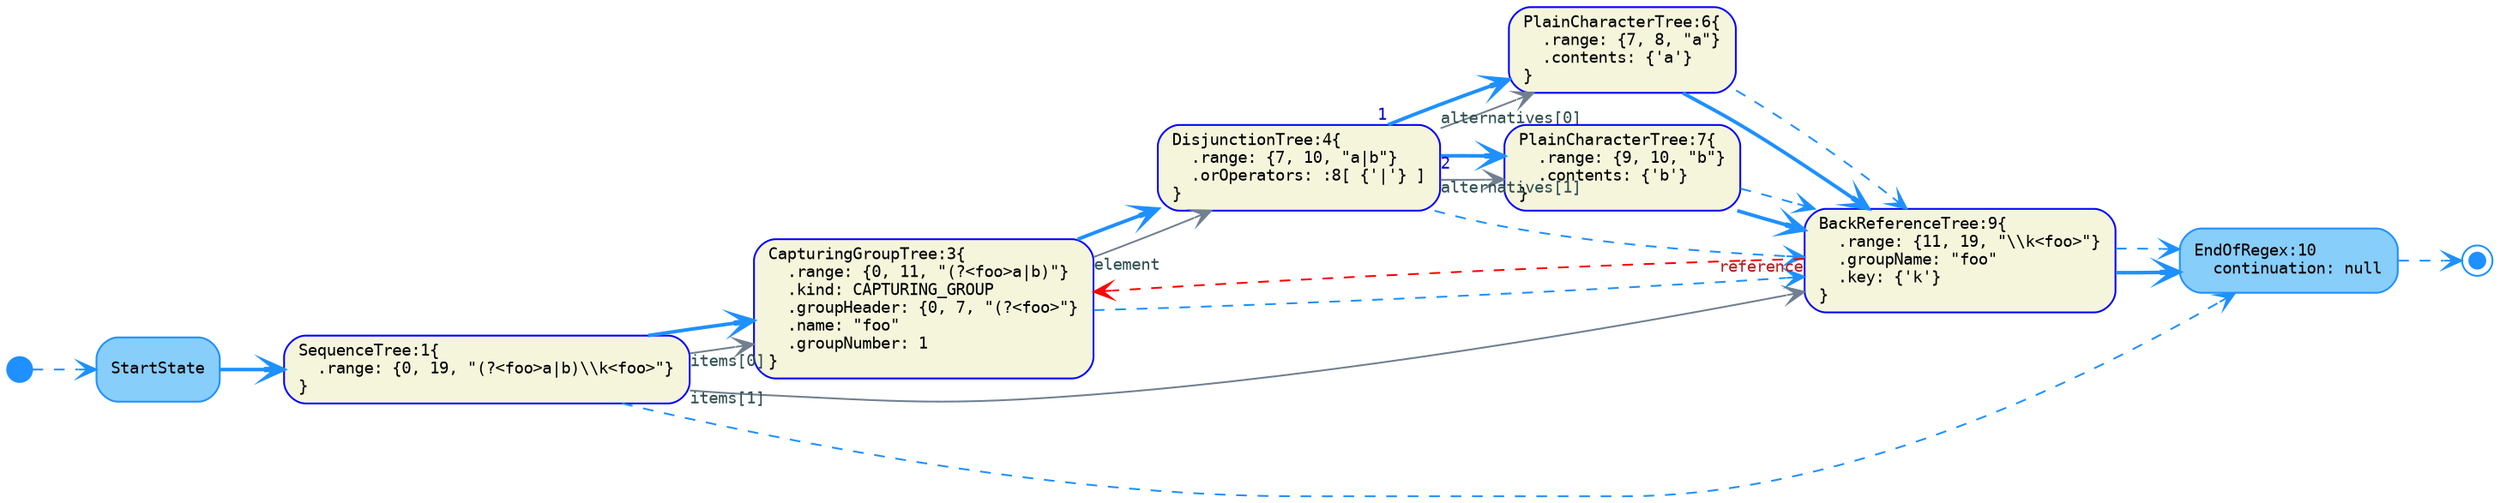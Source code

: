 digraph G {
  rankdir=LR;
  graph [fontname="Monospace", fontsize="11"]

  // tree-and-state nodes
  node [fontname="Monospace", fontsize= "9", shape="box", style="rounded,filled", color="Blue", fillcolor="Beige", fixedsize="false", width="0.75"]
  1[ label="SequenceTree:1\{\l  .range: \{0, 19, \"(?<foo>a|b)\\\\k<foo>\"\}\l\}\l" ]
  3[ label="CapturingGroupTree:3\{\l  .range: \{0, 11, \"(?<foo>a|b)\"\}\l  .kind: CAPTURING_GROUP\l  .groupHeader: \{0, 7, \"(?<foo>\"\}\l  .name: \"foo\"\l  .groupNumber: 1\l\}\l" ]
  4[ label="DisjunctionTree:4\{\l  .range: \{7, 10, \"a|b\"\}\l  .orOperators: :8[ \{'|'\} ]\l\}\l" ]
  6[ label="PlainCharacterTree:6\{\l  .range: \{7, 8, \"a\"\}\l  .contents: \{'a'\}\l\}\l" ]
  7[ label="PlainCharacterTree:7\{\l  .range: \{9, 10, \"b\"\}\l  .contents: \{'b'\}\l\}\l" ]
  9[ label="BackReferenceTree:9\{\l  .range: \{11, 19, \"\\\\k<foo>\"\}\l  .groupName: \"foo\"\l  .key: \{'k'\}\l\}\l" ]

  // state nodes
  node [fontname="Monospace", fontsize= "9", shape="box", style="rounded,filled", color="DodgerBlue", fillcolor="LightSkyBlue", fixedsize="false", width="0.75"]
  10[ label="EndOfRegex:10\l  continuation: null\l" ]
  StartState[ label="StartState\l" ]

  // end nodes
  node [fontname="Monospace", fontsize= "9", shape="doublecircle", style="rounded,filled", color="DodgerBlue", fillcolor="DodgerBlue", fixedsize="true", width="0.12"]
  end[ label="\l" ]

  // start nodes
  node [fontname="Monospace", fontsize= "9", shape="circle", style="rounded,filled", color="DodgerBlue", fillcolor="DodgerBlue", fixedsize="true", width="0.20"]
  start[ label="\l" ]

  // default edges
  edge [fontname="Monospace", fontsize="9", style="solid", color="SlateGray", fontcolor="DarkSlateGray", arrowhead="vee", arrowtail="none", dir="both"]
  4 -> 6 [ label="",  taillabel="alternatives[0]" ]
  4 -> 7 [ label="",  taillabel="alternatives[1]" ]
  3 -> 4 [ label="",  taillabel="element" ]
  1 -> 3 [ label="",  taillabel="items[0]" ]
  1 -> 9 [ label="",  taillabel="items[1]" ]

  // back-reference edges
  edge [fontname="Monospace", fontsize="9", style="dashed", color="Red", fontcolor="Firebrick", arrowhead="vee", arrowtail="none", dir="both"]
  9 -> 3 [ label="",  taillabel="reference" ]

  // successor edges
  edge [fontname="Monospace", fontsize="9", style="bold", color="DodgerBlue", fontcolor="MediumBlue", arrowhead="vee", arrowtail="none", dir="both"]
  1 -> 3 [ label="",  taillabel="" ]
  3 -> 4 [ label="",  taillabel="" ]
  4 -> 6 [ label="",  taillabel="1" ]
  4 -> 7 [ label="",  taillabel="2" ]
  6 -> 9 [ label="",  taillabel="" ]
  7 -> 9 [ label="",  taillabel="" ]
  9 -> 10 [ label="",  taillabel="" ]
  StartState -> 1 [ label="",  taillabel="" ]

  // continuation edges
  edge [fontname="Monospace", fontsize="9", style="dashed", color="DodgerBlue", fontcolor="MediumBlue", arrowhead="vee", arrowtail="none", dir="both"]
  1 -> 10 [ label="",  taillabel="" ]
  3 -> 9 [ label="",  taillabel="" ]
  4 -> 9 [ label="",  taillabel="" ]
  6 -> 9 [ label="",  taillabel="" ]
  7 -> 9 [ label="",  taillabel="" ]
  9 -> 10 [ label="",  taillabel="" ]
  10 -> end [ label="",  taillabel="" ]
  start -> StartState [ label="",  taillabel="" ]
}
